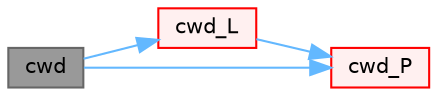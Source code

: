 digraph "cwd"
{
 // LATEX_PDF_SIZE
  bgcolor="transparent";
  edge [fontname=Helvetica,fontsize=10,labelfontname=Helvetica,labelfontsize=10];
  node [fontname=Helvetica,fontsize=10,shape=box,height=0.2,width=0.4];
  rankdir="LR";
  Node1 [id="Node000001",label="cwd",height=0.2,width=0.4,color="gray40", fillcolor="grey60", style="filled", fontcolor="black",tooltip=" "];
  Node1 -> Node2 [id="edge1_Node000001_Node000002",color="steelblue1",style="solid",tooltip=" "];
  Node2 [id="Node000002",label="cwd_L",height=0.2,width=0.4,color="red", fillcolor="#FFF0F0", style="filled",URL="$namespaceFoam.html#ac9907040432a60e6350bd2d82a55cb95",tooltip=" "];
  Node2 -> Node3 [id="edge2_Node000002_Node000003",color="steelblue1",style="solid",tooltip=" "];
  Node3 [id="Node000003",label="cwd_P",height=0.2,width=0.4,color="red", fillcolor="#FFF0F0", style="filled",URL="$namespaceFoam.html#a037348067a806abf3caa480887296a71",tooltip=" "];
  Node1 -> Node3 [id="edge3_Node000001_Node000003",color="steelblue1",style="solid",tooltip=" "];
}
